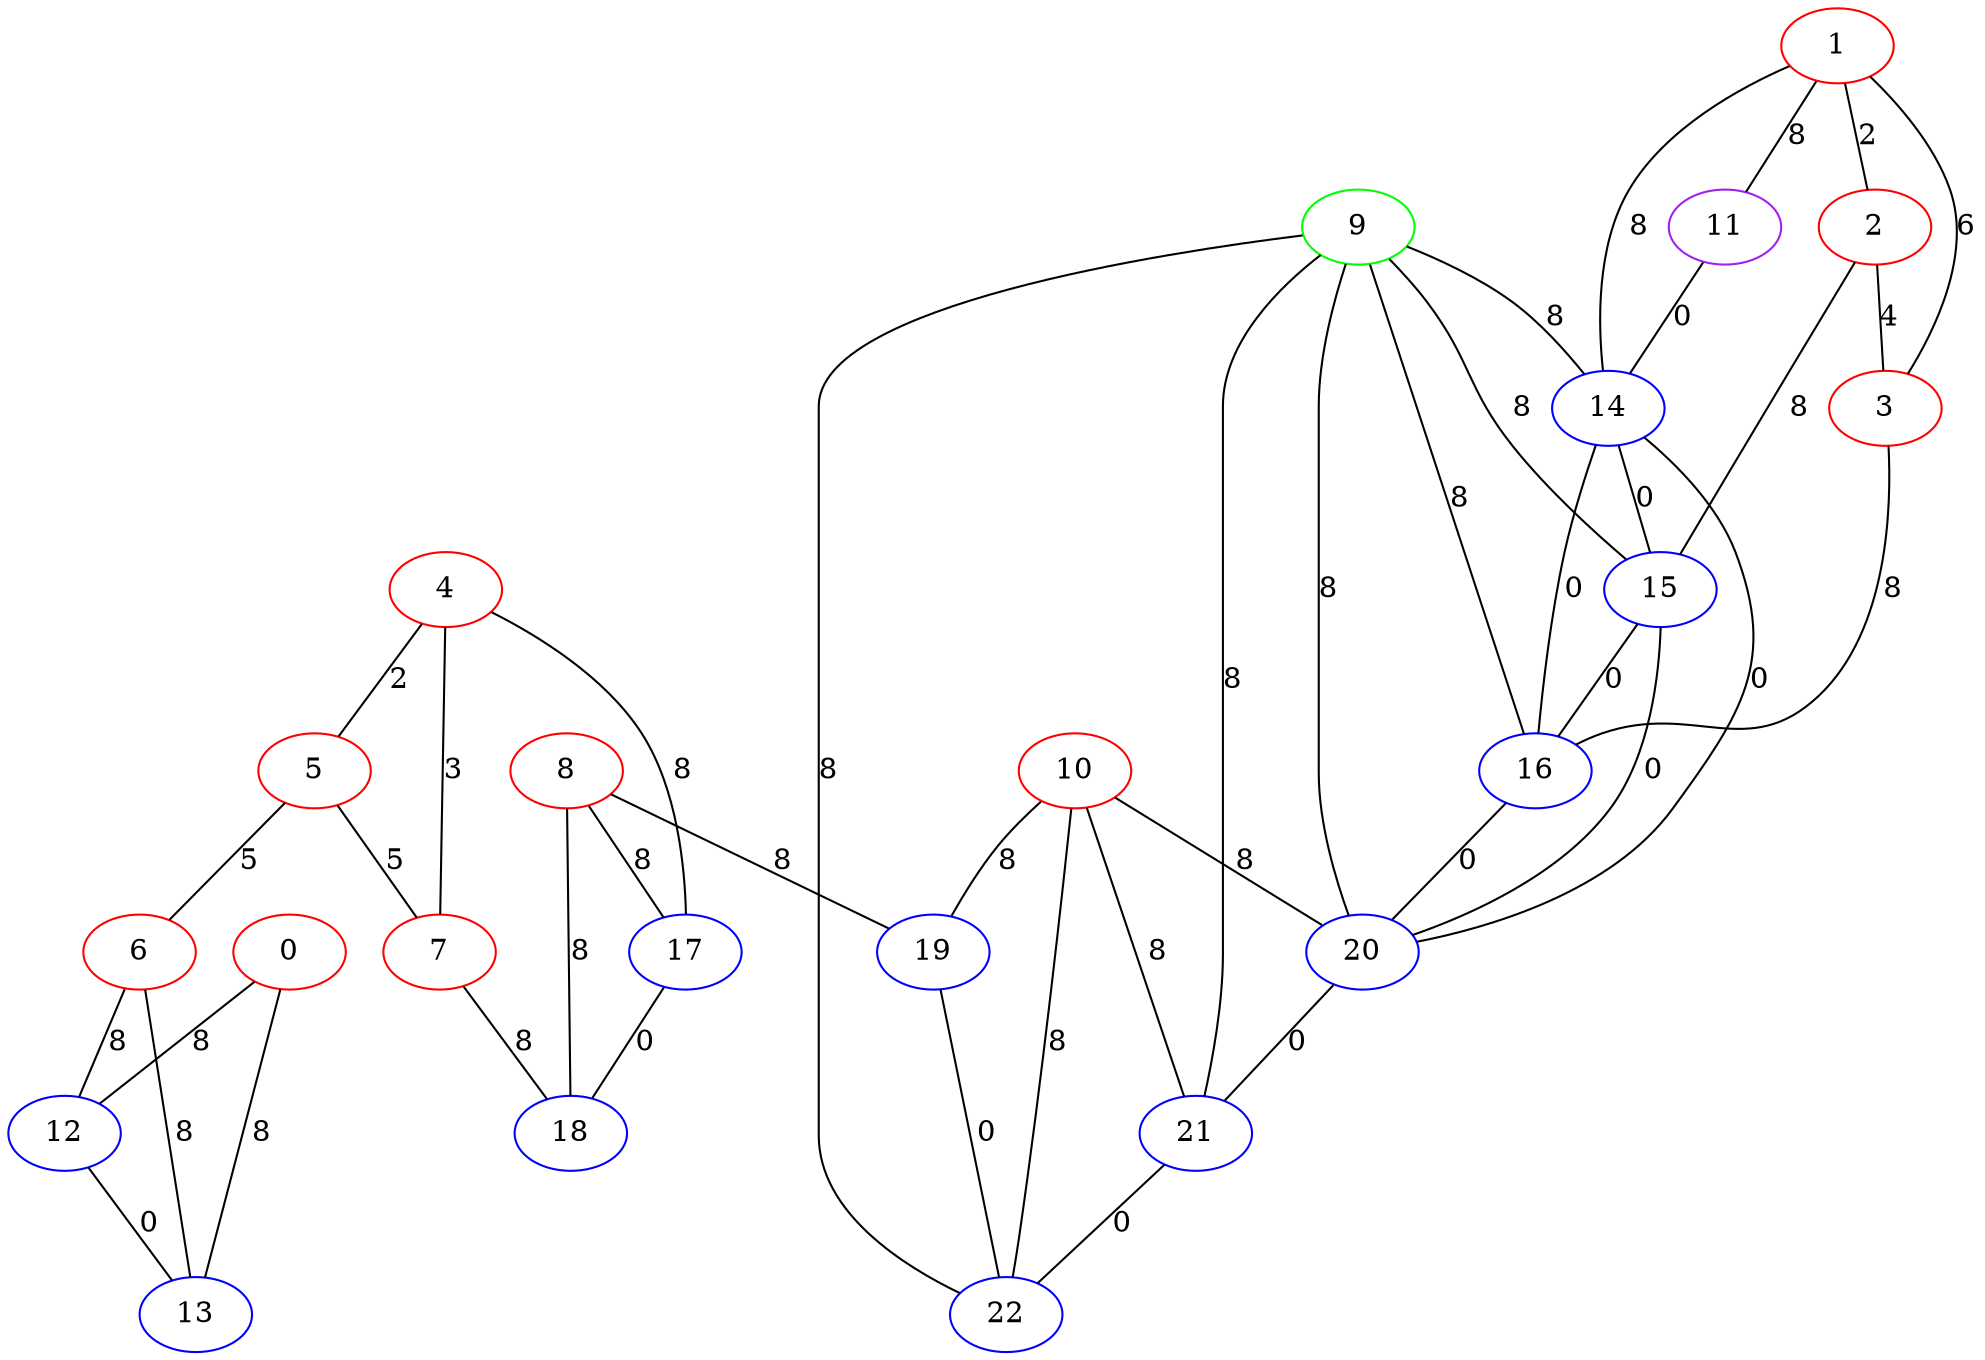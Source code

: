 graph "" {
0 [color=red, weight=1];
1 [color=red, weight=1];
2 [color=red, weight=1];
3 [color=red, weight=1];
4 [color=red, weight=1];
5 [color=red, weight=1];
6 [color=red, weight=1];
7 [color=red, weight=1];
8 [color=red, weight=1];
9 [color=green, weight=2];
10 [color=red, weight=1];
11 [color=purple, weight=4];
12 [color=blue, weight=3];
13 [color=blue, weight=3];
14 [color=blue, weight=3];
15 [color=blue, weight=3];
16 [color=blue, weight=3];
17 [color=blue, weight=3];
18 [color=blue, weight=3];
19 [color=blue, weight=3];
20 [color=blue, weight=3];
21 [color=blue, weight=3];
22 [color=blue, weight=3];
0 -- 12  [key=0, label=8];
0 -- 13  [key=0, label=8];
1 -- 11  [key=0, label=8];
1 -- 2  [key=0, label=2];
1 -- 3  [key=0, label=6];
1 -- 14  [key=0, label=8];
2 -- 3  [key=0, label=4];
2 -- 15  [key=0, label=8];
3 -- 16  [key=0, label=8];
4 -- 17  [key=0, label=8];
4 -- 5  [key=0, label=2];
4 -- 7  [key=0, label=3];
5 -- 6  [key=0, label=5];
5 -- 7  [key=0, label=5];
6 -- 12  [key=0, label=8];
6 -- 13  [key=0, label=8];
7 -- 18  [key=0, label=8];
8 -- 17  [key=0, label=8];
8 -- 18  [key=0, label=8];
8 -- 19  [key=0, label=8];
9 -- 14  [key=0, label=8];
9 -- 15  [key=0, label=8];
9 -- 16  [key=0, label=8];
9 -- 20  [key=0, label=8];
9 -- 21  [key=0, label=8];
9 -- 22  [key=0, label=8];
10 -- 19  [key=0, label=8];
10 -- 20  [key=0, label=8];
10 -- 21  [key=0, label=8];
10 -- 22  [key=0, label=8];
11 -- 14  [key=0, label=0];
12 -- 13  [key=0, label=0];
14 -- 15  [key=0, label=0];
14 -- 16  [key=0, label=0];
14 -- 20  [key=0, label=0];
15 -- 16  [key=0, label=0];
15 -- 20  [key=0, label=0];
16 -- 20  [key=0, label=0];
17 -- 18  [key=0, label=0];
19 -- 22  [key=0, label=0];
20 -- 21  [key=0, label=0];
21 -- 22  [key=0, label=0];
}
